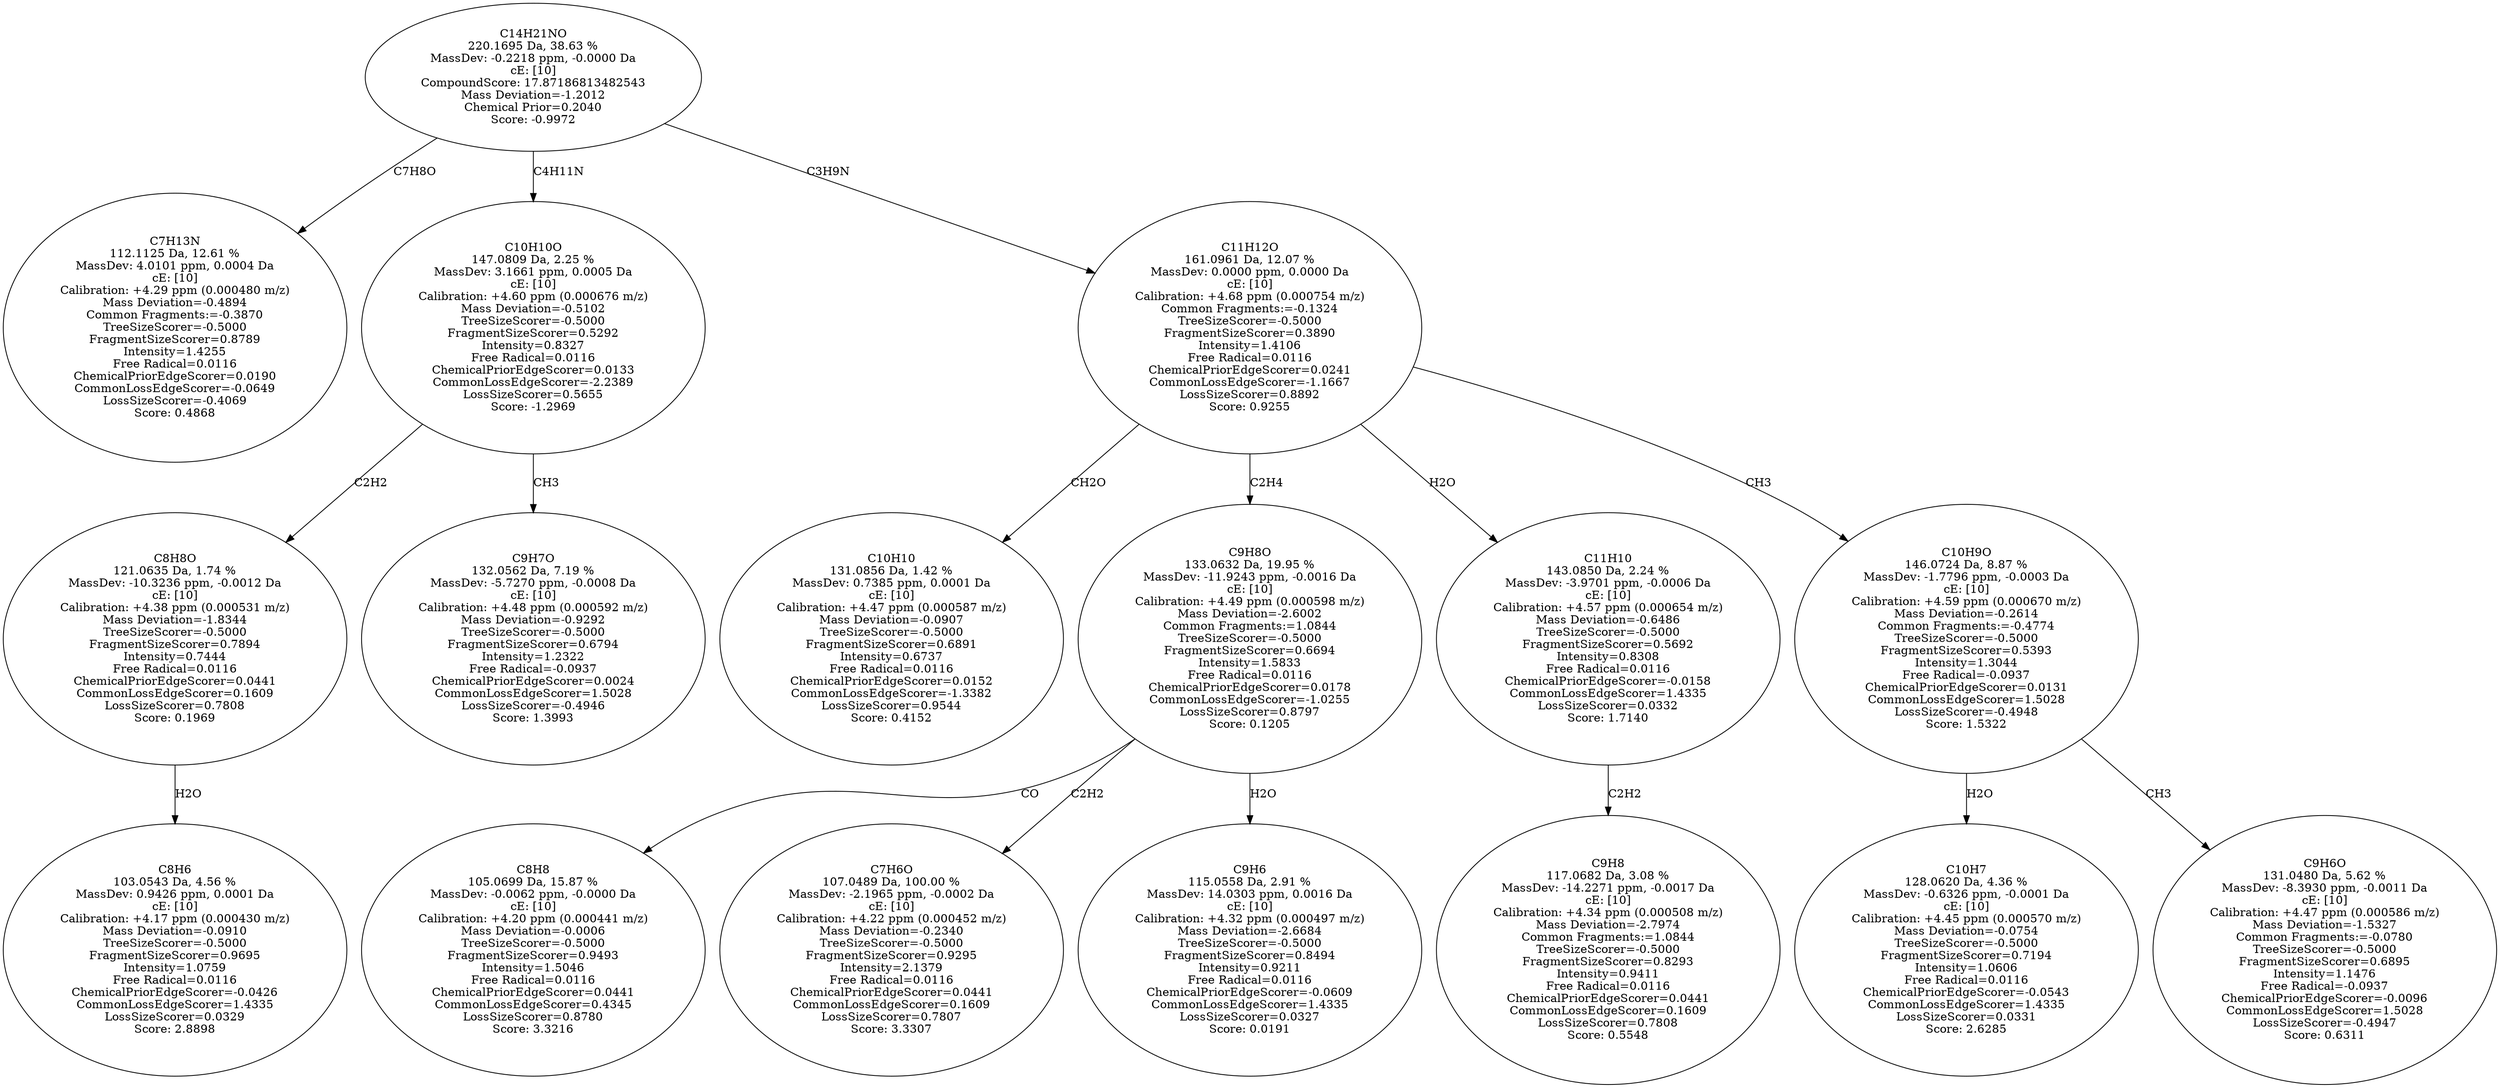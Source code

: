 strict digraph {
v1 [label="C7H13N\n112.1125 Da, 12.61 %\nMassDev: 4.0101 ppm, 0.0004 Da\ncE: [10]\nCalibration: +4.29 ppm (0.000480 m/z)\nMass Deviation=-0.4894\nCommon Fragments:=-0.3870\nTreeSizeScorer=-0.5000\nFragmentSizeScorer=0.8789\nIntensity=1.4255\nFree Radical=0.0116\nChemicalPriorEdgeScorer=0.0190\nCommonLossEdgeScorer=-0.0649\nLossSizeScorer=-0.4069\nScore: 0.4868"];
v2 [label="C8H6\n103.0543 Da, 4.56 %\nMassDev: 0.9426 ppm, 0.0001 Da\ncE: [10]\nCalibration: +4.17 ppm (0.000430 m/z)\nMass Deviation=-0.0910\nTreeSizeScorer=-0.5000\nFragmentSizeScorer=0.9695\nIntensity=1.0759\nFree Radical=0.0116\nChemicalPriorEdgeScorer=-0.0426\nCommonLossEdgeScorer=1.4335\nLossSizeScorer=0.0329\nScore: 2.8898"];
v3 [label="C8H8O\n121.0635 Da, 1.74 %\nMassDev: -10.3236 ppm, -0.0012 Da\ncE: [10]\nCalibration: +4.38 ppm (0.000531 m/z)\nMass Deviation=-1.8344\nTreeSizeScorer=-0.5000\nFragmentSizeScorer=0.7894\nIntensity=0.7444\nFree Radical=0.0116\nChemicalPriorEdgeScorer=0.0441\nCommonLossEdgeScorer=0.1609\nLossSizeScorer=0.7808\nScore: 0.1969"];
v4 [label="C9H7O\n132.0562 Da, 7.19 %\nMassDev: -5.7270 ppm, -0.0008 Da\ncE: [10]\nCalibration: +4.48 ppm (0.000592 m/z)\nMass Deviation=-0.9292\nTreeSizeScorer=-0.5000\nFragmentSizeScorer=0.6794\nIntensity=1.2322\nFree Radical=-0.0937\nChemicalPriorEdgeScorer=0.0024\nCommonLossEdgeScorer=1.5028\nLossSizeScorer=-0.4946\nScore: 1.3993"];
v5 [label="C10H10O\n147.0809 Da, 2.25 %\nMassDev: 3.1661 ppm, 0.0005 Da\ncE: [10]\nCalibration: +4.60 ppm (0.000676 m/z)\nMass Deviation=-0.5102\nTreeSizeScorer=-0.5000\nFragmentSizeScorer=0.5292\nIntensity=0.8327\nFree Radical=0.0116\nChemicalPriorEdgeScorer=0.0133\nCommonLossEdgeScorer=-2.2389\nLossSizeScorer=0.5655\nScore: -1.2969"];
v6 [label="C10H10\n131.0856 Da, 1.42 %\nMassDev: 0.7385 ppm, 0.0001 Da\ncE: [10]\nCalibration: +4.47 ppm (0.000587 m/z)\nMass Deviation=-0.0907\nTreeSizeScorer=-0.5000\nFragmentSizeScorer=0.6891\nIntensity=0.6737\nFree Radical=0.0116\nChemicalPriorEdgeScorer=0.0152\nCommonLossEdgeScorer=-1.3382\nLossSizeScorer=0.9544\nScore: 0.4152"];
v7 [label="C8H8\n105.0699 Da, 15.87 %\nMassDev: -0.0062 ppm, -0.0000 Da\ncE: [10]\nCalibration: +4.20 ppm (0.000441 m/z)\nMass Deviation=-0.0006\nTreeSizeScorer=-0.5000\nFragmentSizeScorer=0.9493\nIntensity=1.5046\nFree Radical=0.0116\nChemicalPriorEdgeScorer=0.0441\nCommonLossEdgeScorer=0.4345\nLossSizeScorer=0.8780\nScore: 3.3216"];
v8 [label="C7H6O\n107.0489 Da, 100.00 %\nMassDev: -2.1965 ppm, -0.0002 Da\ncE: [10]\nCalibration: +4.22 ppm (0.000452 m/z)\nMass Deviation=-0.2340\nTreeSizeScorer=-0.5000\nFragmentSizeScorer=0.9295\nIntensity=2.1379\nFree Radical=0.0116\nChemicalPriorEdgeScorer=0.0441\nCommonLossEdgeScorer=0.1609\nLossSizeScorer=0.7807\nScore: 3.3307"];
v9 [label="C9H6\n115.0558 Da, 2.91 %\nMassDev: 14.0303 ppm, 0.0016 Da\ncE: [10]\nCalibration: +4.32 ppm (0.000497 m/z)\nMass Deviation=-2.6684\nTreeSizeScorer=-0.5000\nFragmentSizeScorer=0.8494\nIntensity=0.9211\nFree Radical=0.0116\nChemicalPriorEdgeScorer=-0.0609\nCommonLossEdgeScorer=1.4335\nLossSizeScorer=0.0327\nScore: 0.0191"];
v10 [label="C9H8O\n133.0632 Da, 19.95 %\nMassDev: -11.9243 ppm, -0.0016 Da\ncE: [10]\nCalibration: +4.49 ppm (0.000598 m/z)\nMass Deviation=-2.6002\nCommon Fragments:=1.0844\nTreeSizeScorer=-0.5000\nFragmentSizeScorer=0.6694\nIntensity=1.5833\nFree Radical=0.0116\nChemicalPriorEdgeScorer=0.0178\nCommonLossEdgeScorer=-1.0255\nLossSizeScorer=0.8797\nScore: 0.1205"];
v11 [label="C9H8\n117.0682 Da, 3.08 %\nMassDev: -14.2271 ppm, -0.0017 Da\ncE: [10]\nCalibration: +4.34 ppm (0.000508 m/z)\nMass Deviation=-2.7974\nCommon Fragments:=1.0844\nTreeSizeScorer=-0.5000\nFragmentSizeScorer=0.8293\nIntensity=0.9411\nFree Radical=0.0116\nChemicalPriorEdgeScorer=0.0441\nCommonLossEdgeScorer=0.1609\nLossSizeScorer=0.7808\nScore: 0.5548"];
v12 [label="C11H10\n143.0850 Da, 2.24 %\nMassDev: -3.9701 ppm, -0.0006 Da\ncE: [10]\nCalibration: +4.57 ppm (0.000654 m/z)\nMass Deviation=-0.6486\nTreeSizeScorer=-0.5000\nFragmentSizeScorer=0.5692\nIntensity=0.8308\nFree Radical=0.0116\nChemicalPriorEdgeScorer=-0.0158\nCommonLossEdgeScorer=1.4335\nLossSizeScorer=0.0332\nScore: 1.7140"];
v13 [label="C10H7\n128.0620 Da, 4.36 %\nMassDev: -0.6326 ppm, -0.0001 Da\ncE: [10]\nCalibration: +4.45 ppm (0.000570 m/z)\nMass Deviation=-0.0754\nTreeSizeScorer=-0.5000\nFragmentSizeScorer=0.7194\nIntensity=1.0606\nFree Radical=0.0116\nChemicalPriorEdgeScorer=-0.0543\nCommonLossEdgeScorer=1.4335\nLossSizeScorer=0.0331\nScore: 2.6285"];
v14 [label="C9H6O\n131.0480 Da, 5.62 %\nMassDev: -8.3930 ppm, -0.0011 Da\ncE: [10]\nCalibration: +4.47 ppm (0.000586 m/z)\nMass Deviation=-1.5327\nCommon Fragments:=-0.0780\nTreeSizeScorer=-0.5000\nFragmentSizeScorer=0.6895\nIntensity=1.1476\nFree Radical=-0.0937\nChemicalPriorEdgeScorer=-0.0096\nCommonLossEdgeScorer=1.5028\nLossSizeScorer=-0.4947\nScore: 0.6311"];
v15 [label="C10H9O\n146.0724 Da, 8.87 %\nMassDev: -1.7796 ppm, -0.0003 Da\ncE: [10]\nCalibration: +4.59 ppm (0.000670 m/z)\nMass Deviation=-0.2614\nCommon Fragments:=-0.4774\nTreeSizeScorer=-0.5000\nFragmentSizeScorer=0.5393\nIntensity=1.3044\nFree Radical=-0.0937\nChemicalPriorEdgeScorer=0.0131\nCommonLossEdgeScorer=1.5028\nLossSizeScorer=-0.4948\nScore: 1.5322"];
v16 [label="C11H12O\n161.0961 Da, 12.07 %\nMassDev: 0.0000 ppm, 0.0000 Da\ncE: [10]\nCalibration: +4.68 ppm (0.000754 m/z)\nCommon Fragments:=-0.1324\nTreeSizeScorer=-0.5000\nFragmentSizeScorer=0.3890\nIntensity=1.4106\nFree Radical=0.0116\nChemicalPriorEdgeScorer=0.0241\nCommonLossEdgeScorer=-1.1667\nLossSizeScorer=0.8892\nScore: 0.9255"];
v17 [label="C14H21NO\n220.1695 Da, 38.63 %\nMassDev: -0.2218 ppm, -0.0000 Da\ncE: [10]\nCompoundScore: 17.87186813482543\nMass Deviation=-1.2012\nChemical Prior=0.2040\nScore: -0.9972"];
v17 -> v1 [label="C7H8O"];
v3 -> v2 [label="H2O"];
v5 -> v3 [label="C2H2"];
v5 -> v4 [label="CH3"];
v17 -> v5 [label="C4H11N"];
v16 -> v6 [label="CH2O"];
v10 -> v7 [label="CO"];
v10 -> v8 [label="C2H2"];
v10 -> v9 [label="H2O"];
v16 -> v10 [label="C2H4"];
v12 -> v11 [label="C2H2"];
v16 -> v12 [label="H2O"];
v15 -> v13 [label="H2O"];
v15 -> v14 [label="CH3"];
v16 -> v15 [label="CH3"];
v17 -> v16 [label="C3H9N"];
}